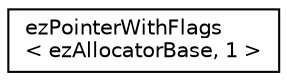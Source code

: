 digraph "Graphical Class Hierarchy"
{
 // LATEX_PDF_SIZE
  edge [fontname="Helvetica",fontsize="10",labelfontname="Helvetica",labelfontsize="10"];
  node [fontname="Helvetica",fontsize="10",shape=record];
  rankdir="LR";
  Node0 [label="ezPointerWithFlags\l\< ezAllocatorBase, 1 \>",height=0.2,width=0.4,color="black", fillcolor="white", style="filled",URL="$da/dd1/classez_pointer_with_flags.htm",tooltip=" "];
}
